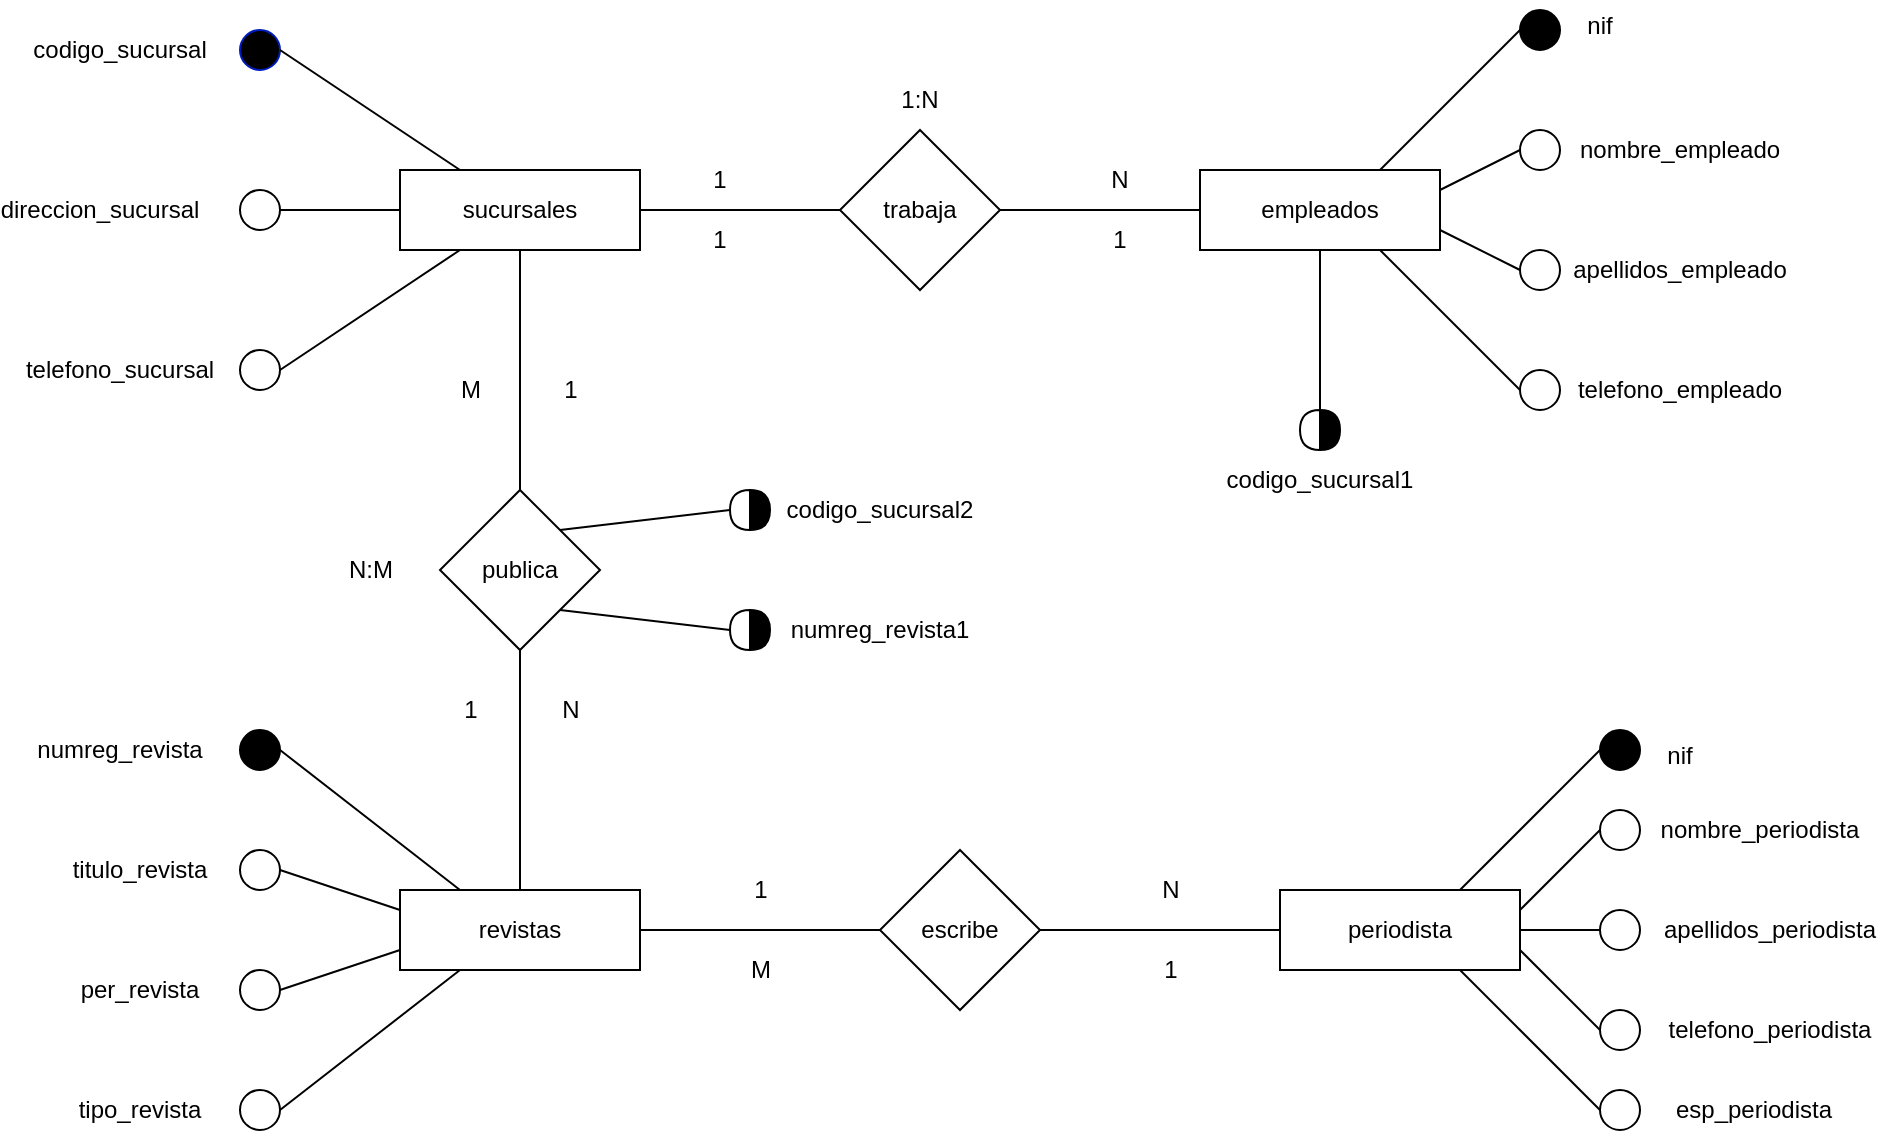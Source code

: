 <mxfile version="20.6.0" type="github">
  <diagram id="6zsOtWT_X8GrvzXxwxW-" name="Página-1">
    <mxGraphModel dx="1477" dy="401" grid="1" gridSize="10" guides="1" tooltips="1" connect="1" arrows="1" fold="1" page="1" pageScale="1" pageWidth="827" pageHeight="1169" math="0" shadow="0">
      <root>
        <mxCell id="0" />
        <mxCell id="1" parent="0" />
        <mxCell id="gMNYxjjWENhNmv2LR7Qf-5" value="sucursales" style="rounded=0;whiteSpace=wrap;html=1;" parent="1" vertex="1">
          <mxGeometry x="120" y="120" width="120" height="40" as="geometry" />
        </mxCell>
        <mxCell id="gMNYxjjWENhNmv2LR7Qf-6" value="" style="ellipse;whiteSpace=wrap;html=1;aspect=fixed;fillColor=#000000;strokeColor=#001DBC;fontColor=#ffffff;" parent="1" vertex="1">
          <mxGeometry x="40" y="50" width="20" height="20" as="geometry" />
        </mxCell>
        <mxCell id="gMNYxjjWENhNmv2LR7Qf-7" value="" style="ellipse;whiteSpace=wrap;html=1;aspect=fixed;" parent="1" vertex="1">
          <mxGeometry x="40" y="130" width="20" height="20" as="geometry" />
        </mxCell>
        <mxCell id="gMNYxjjWENhNmv2LR7Qf-8" value="" style="ellipse;whiteSpace=wrap;html=1;aspect=fixed;" parent="1" vertex="1">
          <mxGeometry x="40" y="210" width="20" height="20" as="geometry" />
        </mxCell>
        <mxCell id="gMNYxjjWENhNmv2LR7Qf-9" value="" style="endArrow=none;html=1;rounded=0;exitX=1;exitY=0.5;exitDx=0;exitDy=0;entryX=0.25;entryY=0;entryDx=0;entryDy=0;" parent="1" source="gMNYxjjWENhNmv2LR7Qf-6" target="gMNYxjjWENhNmv2LR7Qf-5" edge="1">
          <mxGeometry width="50" height="50" relative="1" as="geometry">
            <mxPoint x="390" y="230" as="sourcePoint" />
            <mxPoint x="440" y="180" as="targetPoint" />
          </mxGeometry>
        </mxCell>
        <mxCell id="gMNYxjjWENhNmv2LR7Qf-10" value="" style="endArrow=none;html=1;rounded=0;exitX=1;exitY=0.5;exitDx=0;exitDy=0;entryX=0;entryY=0.5;entryDx=0;entryDy=0;" parent="1" source="gMNYxjjWENhNmv2LR7Qf-7" target="gMNYxjjWENhNmv2LR7Qf-5" edge="1">
          <mxGeometry width="50" height="50" relative="1" as="geometry">
            <mxPoint x="390" y="230" as="sourcePoint" />
            <mxPoint x="440" y="180" as="targetPoint" />
          </mxGeometry>
        </mxCell>
        <mxCell id="gMNYxjjWENhNmv2LR7Qf-11" value="" style="endArrow=none;html=1;rounded=0;exitX=1;exitY=0.5;exitDx=0;exitDy=0;entryX=0.25;entryY=1;entryDx=0;entryDy=0;" parent="1" source="gMNYxjjWENhNmv2LR7Qf-8" target="gMNYxjjWENhNmv2LR7Qf-5" edge="1">
          <mxGeometry width="50" height="50" relative="1" as="geometry">
            <mxPoint x="390" y="230" as="sourcePoint" />
            <mxPoint x="440" y="180" as="targetPoint" />
          </mxGeometry>
        </mxCell>
        <mxCell id="gMNYxjjWENhNmv2LR7Qf-12" value="codigo_sucursal" style="text;html=1;strokeColor=none;fillColor=none;align=center;verticalAlign=middle;whiteSpace=wrap;rounded=0;" parent="1" vertex="1">
          <mxGeometry x="-50" y="45" width="60" height="30" as="geometry" />
        </mxCell>
        <mxCell id="gMNYxjjWENhNmv2LR7Qf-13" value="direccion_sucursal" style="text;html=1;strokeColor=none;fillColor=none;align=center;verticalAlign=middle;whiteSpace=wrap;rounded=0;" parent="1" vertex="1">
          <mxGeometry x="-60" y="125" width="60" height="30" as="geometry" />
        </mxCell>
        <mxCell id="gMNYxjjWENhNmv2LR7Qf-14" value="telefono_sucursal" style="text;html=1;strokeColor=none;fillColor=none;align=center;verticalAlign=middle;whiteSpace=wrap;rounded=0;" parent="1" vertex="1">
          <mxGeometry x="-50" y="205" width="60" height="30" as="geometry" />
        </mxCell>
        <mxCell id="aKfMm3EBDrIE1fahZyFZ-1" value="empleados" style="rounded=0;whiteSpace=wrap;html=1;" parent="1" vertex="1">
          <mxGeometry x="520" y="120" width="120" height="40" as="geometry" />
        </mxCell>
        <mxCell id="aKfMm3EBDrIE1fahZyFZ-6" value="" style="ellipse;whiteSpace=wrap;html=1;aspect=fixed;fillColor=#000000;" parent="1" vertex="1">
          <mxGeometry x="680" y="40" width="20" height="20" as="geometry" />
        </mxCell>
        <mxCell id="aKfMm3EBDrIE1fahZyFZ-7" value="" style="ellipse;whiteSpace=wrap;html=1;aspect=fixed;" parent="1" vertex="1">
          <mxGeometry x="680" y="100" width="20" height="20" as="geometry" />
        </mxCell>
        <mxCell id="aKfMm3EBDrIE1fahZyFZ-15" style="edgeStyle=orthogonalEdgeStyle;rounded=0;orthogonalLoop=1;jettySize=auto;html=1;exitX=1;exitY=0.5;exitDx=0;exitDy=0;" parent="1" source="aKfMm3EBDrIE1fahZyFZ-8" edge="1">
          <mxGeometry relative="1" as="geometry">
            <mxPoint x="690" y="180" as="targetPoint" />
          </mxGeometry>
        </mxCell>
        <mxCell id="aKfMm3EBDrIE1fahZyFZ-8" value="" style="ellipse;whiteSpace=wrap;html=1;aspect=fixed;" parent="1" vertex="1">
          <mxGeometry x="680" y="160" width="20" height="20" as="geometry" />
        </mxCell>
        <mxCell id="aKfMm3EBDrIE1fahZyFZ-9" value="" style="ellipse;whiteSpace=wrap;html=1;aspect=fixed;" parent="1" vertex="1">
          <mxGeometry x="680" y="220" width="20" height="20" as="geometry" />
        </mxCell>
        <mxCell id="aKfMm3EBDrIE1fahZyFZ-10" value="" style="endArrow=none;html=1;rounded=0;entryX=0.75;entryY=0;entryDx=0;entryDy=0;exitX=0;exitY=0.5;exitDx=0;exitDy=0;" parent="1" source="aKfMm3EBDrIE1fahZyFZ-6" target="aKfMm3EBDrIE1fahZyFZ-1" edge="1">
          <mxGeometry width="50" height="50" relative="1" as="geometry">
            <mxPoint x="410" y="260" as="sourcePoint" />
            <mxPoint x="460" y="210" as="targetPoint" />
          </mxGeometry>
        </mxCell>
        <mxCell id="aKfMm3EBDrIE1fahZyFZ-11" value="" style="endArrow=none;html=1;rounded=0;entryX=0;entryY=0.5;entryDx=0;entryDy=0;exitX=1;exitY=0.25;exitDx=0;exitDy=0;" parent="1" source="aKfMm3EBDrIE1fahZyFZ-1" target="aKfMm3EBDrIE1fahZyFZ-7" edge="1">
          <mxGeometry width="50" height="50" relative="1" as="geometry">
            <mxPoint x="410" y="260" as="sourcePoint" />
            <mxPoint x="460" y="210" as="targetPoint" />
          </mxGeometry>
        </mxCell>
        <mxCell id="aKfMm3EBDrIE1fahZyFZ-12" value="" style="endArrow=none;html=1;rounded=0;entryX=0;entryY=0.5;entryDx=0;entryDy=0;exitX=1;exitY=0.75;exitDx=0;exitDy=0;" parent="1" source="aKfMm3EBDrIE1fahZyFZ-1" target="aKfMm3EBDrIE1fahZyFZ-8" edge="1">
          <mxGeometry width="50" height="50" relative="1" as="geometry">
            <mxPoint x="410" y="260" as="sourcePoint" />
            <mxPoint x="460" y="210" as="targetPoint" />
          </mxGeometry>
        </mxCell>
        <mxCell id="aKfMm3EBDrIE1fahZyFZ-13" value="" style="endArrow=none;html=1;rounded=0;entryX=0;entryY=0.5;entryDx=0;entryDy=0;exitX=0.75;exitY=1;exitDx=0;exitDy=0;" parent="1" source="aKfMm3EBDrIE1fahZyFZ-1" target="aKfMm3EBDrIE1fahZyFZ-9" edge="1">
          <mxGeometry width="50" height="50" relative="1" as="geometry">
            <mxPoint x="410" y="260" as="sourcePoint" />
            <mxPoint x="460" y="210" as="targetPoint" />
          </mxGeometry>
        </mxCell>
        <mxCell id="aKfMm3EBDrIE1fahZyFZ-20" value="nif" style="text;html=1;strokeColor=none;fillColor=none;align=center;verticalAlign=middle;whiteSpace=wrap;rounded=0;" parent="1" vertex="1">
          <mxGeometry x="705" y="35" width="30" height="25" as="geometry" />
        </mxCell>
        <mxCell id="aKfMm3EBDrIE1fahZyFZ-21" value="nombre_empleado" style="text;html=1;strokeColor=none;fillColor=none;align=center;verticalAlign=middle;whiteSpace=wrap;rounded=0;" parent="1" vertex="1">
          <mxGeometry x="730" y="95" width="60" height="30" as="geometry" />
        </mxCell>
        <mxCell id="aKfMm3EBDrIE1fahZyFZ-22" value="apellidos_empleado" style="text;html=1;strokeColor=none;fillColor=none;align=center;verticalAlign=middle;whiteSpace=wrap;rounded=0;" parent="1" vertex="1">
          <mxGeometry x="730" y="155" width="60" height="30" as="geometry" />
        </mxCell>
        <mxCell id="aKfMm3EBDrIE1fahZyFZ-23" value="telefono_empleado" style="text;html=1;strokeColor=none;fillColor=none;align=center;verticalAlign=middle;whiteSpace=wrap;rounded=0;" parent="1" vertex="1">
          <mxGeometry x="730" y="215" width="60" height="30" as="geometry" />
        </mxCell>
        <mxCell id="aKfMm3EBDrIE1fahZyFZ-24" value="trabaja" style="rhombus;whiteSpace=wrap;html=1;" parent="1" vertex="1">
          <mxGeometry x="340" y="100" width="80" height="80" as="geometry" />
        </mxCell>
        <mxCell id="aKfMm3EBDrIE1fahZyFZ-25" value="" style="endArrow=none;html=1;rounded=0;entryX=0;entryY=0.5;entryDx=0;entryDy=0;exitX=1;exitY=0.5;exitDx=0;exitDy=0;" parent="1" source="aKfMm3EBDrIE1fahZyFZ-24" target="aKfMm3EBDrIE1fahZyFZ-1" edge="1">
          <mxGeometry width="50" height="50" relative="1" as="geometry">
            <mxPoint x="410" y="260" as="sourcePoint" />
            <mxPoint x="460" y="210" as="targetPoint" />
          </mxGeometry>
        </mxCell>
        <mxCell id="aKfMm3EBDrIE1fahZyFZ-26" value="" style="endArrow=none;html=1;rounded=0;exitX=1;exitY=0.5;exitDx=0;exitDy=0;" parent="1" source="gMNYxjjWENhNmv2LR7Qf-5" target="aKfMm3EBDrIE1fahZyFZ-24" edge="1">
          <mxGeometry width="50" height="50" relative="1" as="geometry">
            <mxPoint x="410" y="260" as="sourcePoint" />
            <mxPoint x="460" y="210" as="targetPoint" />
          </mxGeometry>
        </mxCell>
        <mxCell id="aKfMm3EBDrIE1fahZyFZ-27" value="1" style="text;html=1;strokeColor=none;fillColor=none;align=center;verticalAlign=middle;whiteSpace=wrap;rounded=0;" parent="1" vertex="1">
          <mxGeometry x="250" y="110" width="60" height="30" as="geometry" />
        </mxCell>
        <mxCell id="aKfMm3EBDrIE1fahZyFZ-28" value="N" style="text;html=1;strokeColor=none;fillColor=none;align=center;verticalAlign=middle;whiteSpace=wrap;rounded=0;" parent="1" vertex="1">
          <mxGeometry x="450" y="110" width="60" height="30" as="geometry" />
        </mxCell>
        <mxCell id="aKfMm3EBDrIE1fahZyFZ-29" value="1" style="text;html=1;strokeColor=none;fillColor=none;align=center;verticalAlign=middle;whiteSpace=wrap;rounded=0;" parent="1" vertex="1">
          <mxGeometry x="450" y="140" width="60" height="30" as="geometry" />
        </mxCell>
        <mxCell id="aKfMm3EBDrIE1fahZyFZ-30" value="1" style="text;html=1;strokeColor=none;fillColor=none;align=center;verticalAlign=middle;whiteSpace=wrap;rounded=0;" parent="1" vertex="1">
          <mxGeometry x="250" y="140" width="60" height="30" as="geometry" />
        </mxCell>
        <mxCell id="aKfMm3EBDrIE1fahZyFZ-31" value="1:N" style="text;html=1;strokeColor=none;fillColor=none;align=center;verticalAlign=middle;whiteSpace=wrap;rounded=0;" parent="1" vertex="1">
          <mxGeometry x="350" y="70" width="60" height="30" as="geometry" />
        </mxCell>
        <mxCell id="aKfMm3EBDrIE1fahZyFZ-32" value="publica" style="rhombus;whiteSpace=wrap;html=1;" parent="1" vertex="1">
          <mxGeometry x="140" y="280" width="80" height="80" as="geometry" />
        </mxCell>
        <mxCell id="aKfMm3EBDrIE1fahZyFZ-33" value="" style="endArrow=none;html=1;rounded=0;entryX=0.5;entryY=1;entryDx=0;entryDy=0;" parent="1" source="aKfMm3EBDrIE1fahZyFZ-32" target="gMNYxjjWENhNmv2LR7Qf-5" edge="1">
          <mxGeometry width="50" height="50" relative="1" as="geometry">
            <mxPoint x="250" y="360" as="sourcePoint" />
            <mxPoint x="300" y="310" as="targetPoint" />
          </mxGeometry>
        </mxCell>
        <mxCell id="aKfMm3EBDrIE1fahZyFZ-34" value="revistas" style="rounded=0;whiteSpace=wrap;html=1;" parent="1" vertex="1">
          <mxGeometry x="120" y="480" width="120" height="40" as="geometry" />
        </mxCell>
        <mxCell id="aKfMm3EBDrIE1fahZyFZ-35" value="" style="endArrow=none;html=1;rounded=0;entryX=0.5;entryY=1;entryDx=0;entryDy=0;exitX=0.5;exitY=0;exitDx=0;exitDy=0;" parent="1" source="aKfMm3EBDrIE1fahZyFZ-34" target="aKfMm3EBDrIE1fahZyFZ-32" edge="1">
          <mxGeometry width="50" height="50" relative="1" as="geometry">
            <mxPoint x="250" y="360" as="sourcePoint" />
            <mxPoint x="300" y="310" as="targetPoint" />
          </mxGeometry>
        </mxCell>
        <mxCell id="aKfMm3EBDrIE1fahZyFZ-36" value="" style="shape=or;whiteSpace=wrap;html=1;fillColor=#000000;" parent="1" vertex="1">
          <mxGeometry x="580" y="240" width="10" height="20" as="geometry" />
        </mxCell>
        <mxCell id="aKfMm3EBDrIE1fahZyFZ-37" value="" style="shape=or;whiteSpace=wrap;html=1;rotation=-180;" parent="1" vertex="1">
          <mxGeometry x="570" y="240" width="10" height="20" as="geometry" />
        </mxCell>
        <mxCell id="aKfMm3EBDrIE1fahZyFZ-39" value="codigo_sucursal1" style="text;html=1;strokeColor=none;fillColor=none;align=center;verticalAlign=middle;whiteSpace=wrap;rounded=0;" parent="1" vertex="1">
          <mxGeometry x="550" y="260" width="60" height="30" as="geometry" />
        </mxCell>
        <mxCell id="aKfMm3EBDrIE1fahZyFZ-40" value="" style="ellipse;whiteSpace=wrap;html=1;aspect=fixed;fillColor=#000000;" parent="1" vertex="1">
          <mxGeometry x="40" y="400" width="20" height="20" as="geometry" />
        </mxCell>
        <mxCell id="aKfMm3EBDrIE1fahZyFZ-41" value="" style="ellipse;whiteSpace=wrap;html=1;aspect=fixed;" parent="1" vertex="1">
          <mxGeometry x="40" y="460" width="20" height="20" as="geometry" />
        </mxCell>
        <mxCell id="aKfMm3EBDrIE1fahZyFZ-42" value="" style="ellipse;whiteSpace=wrap;html=1;aspect=fixed;" parent="1" vertex="1">
          <mxGeometry x="40" y="520" width="20" height="20" as="geometry" />
        </mxCell>
        <mxCell id="aKfMm3EBDrIE1fahZyFZ-43" value="" style="ellipse;whiteSpace=wrap;html=1;aspect=fixed;" parent="1" vertex="1">
          <mxGeometry x="40" y="580" width="20" height="20" as="geometry" />
        </mxCell>
        <mxCell id="aKfMm3EBDrIE1fahZyFZ-44" value="numreg_revista" style="text;html=1;strokeColor=none;fillColor=none;align=center;verticalAlign=middle;whiteSpace=wrap;rounded=0;" parent="1" vertex="1">
          <mxGeometry x="-50" y="395" width="60" height="30" as="geometry" />
        </mxCell>
        <mxCell id="aKfMm3EBDrIE1fahZyFZ-45" value="titulo_revista" style="text;html=1;strokeColor=none;fillColor=none;align=center;verticalAlign=middle;whiteSpace=wrap;rounded=0;" parent="1" vertex="1">
          <mxGeometry x="-40" y="455" width="60" height="30" as="geometry" />
        </mxCell>
        <mxCell id="aKfMm3EBDrIE1fahZyFZ-49" value="per_revista" style="text;html=1;strokeColor=none;fillColor=none;align=center;verticalAlign=middle;whiteSpace=wrap;rounded=0;" parent="1" vertex="1">
          <mxGeometry x="-40" y="515" width="60" height="30" as="geometry" />
        </mxCell>
        <mxCell id="aKfMm3EBDrIE1fahZyFZ-50" value="tipo_revista" style="text;html=1;strokeColor=none;fillColor=none;align=center;verticalAlign=middle;whiteSpace=wrap;rounded=0;" parent="1" vertex="1">
          <mxGeometry x="-40" y="575" width="60" height="30" as="geometry" />
        </mxCell>
        <mxCell id="aKfMm3EBDrIE1fahZyFZ-51" value="" style="endArrow=none;html=1;rounded=0;exitX=1;exitY=0.5;exitDx=0;exitDy=0;" parent="1" source="aKfMm3EBDrIE1fahZyFZ-40" edge="1">
          <mxGeometry width="50" height="50" relative="1" as="geometry">
            <mxPoint x="250" y="360" as="sourcePoint" />
            <mxPoint x="150" y="480" as="targetPoint" />
          </mxGeometry>
        </mxCell>
        <mxCell id="aKfMm3EBDrIE1fahZyFZ-52" value="" style="endArrow=none;html=1;rounded=0;exitX=1;exitY=0.5;exitDx=0;exitDy=0;entryX=0;entryY=0.25;entryDx=0;entryDy=0;" parent="1" source="aKfMm3EBDrIE1fahZyFZ-41" target="aKfMm3EBDrIE1fahZyFZ-34" edge="1">
          <mxGeometry width="50" height="50" relative="1" as="geometry">
            <mxPoint x="250" y="360" as="sourcePoint" />
            <mxPoint x="300" y="310" as="targetPoint" />
          </mxGeometry>
        </mxCell>
        <mxCell id="aKfMm3EBDrIE1fahZyFZ-53" value="" style="endArrow=none;html=1;rounded=0;exitX=1;exitY=0.5;exitDx=0;exitDy=0;entryX=0;entryY=0.75;entryDx=0;entryDy=0;" parent="1" source="aKfMm3EBDrIE1fahZyFZ-42" target="aKfMm3EBDrIE1fahZyFZ-34" edge="1">
          <mxGeometry width="50" height="50" relative="1" as="geometry">
            <mxPoint x="250" y="360" as="sourcePoint" />
            <mxPoint x="300" y="310" as="targetPoint" />
          </mxGeometry>
        </mxCell>
        <mxCell id="aKfMm3EBDrIE1fahZyFZ-54" value="" style="endArrow=none;html=1;rounded=0;exitX=1;exitY=0.5;exitDx=0;exitDy=0;entryX=0.25;entryY=1;entryDx=0;entryDy=0;" parent="1" source="aKfMm3EBDrIE1fahZyFZ-43" target="aKfMm3EBDrIE1fahZyFZ-34" edge="1">
          <mxGeometry width="50" height="50" relative="1" as="geometry">
            <mxPoint x="250" y="360" as="sourcePoint" />
            <mxPoint x="300" y="310" as="targetPoint" />
          </mxGeometry>
        </mxCell>
        <mxCell id="aKfMm3EBDrIE1fahZyFZ-55" value="1" style="text;html=1;align=center;verticalAlign=middle;resizable=0;points=[];autosize=1;strokeColor=none;fillColor=none;" parent="1" vertex="1">
          <mxGeometry x="190" y="215" width="30" height="30" as="geometry" />
        </mxCell>
        <mxCell id="aKfMm3EBDrIE1fahZyFZ-56" value="N" style="text;html=1;align=center;verticalAlign=middle;resizable=0;points=[];autosize=1;strokeColor=none;fillColor=none;" parent="1" vertex="1">
          <mxGeometry x="190" y="375" width="30" height="30" as="geometry" />
        </mxCell>
        <mxCell id="aKfMm3EBDrIE1fahZyFZ-57" value="1" style="text;html=1;align=center;verticalAlign=middle;resizable=0;points=[];autosize=1;strokeColor=none;fillColor=none;" parent="1" vertex="1">
          <mxGeometry x="140" y="375" width="30" height="30" as="geometry" />
        </mxCell>
        <mxCell id="aKfMm3EBDrIE1fahZyFZ-58" value="M" style="text;html=1;align=center;verticalAlign=middle;resizable=0;points=[];autosize=1;strokeColor=none;fillColor=none;" parent="1" vertex="1">
          <mxGeometry x="140" y="215" width="30" height="30" as="geometry" />
        </mxCell>
        <mxCell id="aKfMm3EBDrIE1fahZyFZ-59" value="N:M" style="text;html=1;align=center;verticalAlign=middle;resizable=0;points=[];autosize=1;strokeColor=none;fillColor=none;" parent="1" vertex="1">
          <mxGeometry x="80" y="305" width="50" height="30" as="geometry" />
        </mxCell>
        <mxCell id="aKfMm3EBDrIE1fahZyFZ-60" value="" style="shape=or;whiteSpace=wrap;html=1;fillColor=#000000;" parent="1" vertex="1">
          <mxGeometry x="295" y="280" width="10" height="20" as="geometry" />
        </mxCell>
        <mxCell id="aKfMm3EBDrIE1fahZyFZ-61" value="" style="shape=or;whiteSpace=wrap;html=1;rotation=-180;" parent="1" vertex="1">
          <mxGeometry x="285" y="280" width="10" height="20" as="geometry" />
        </mxCell>
        <mxCell id="aKfMm3EBDrIE1fahZyFZ-62" value="codigo_sucursal2" style="text;html=1;strokeColor=none;fillColor=none;align=center;verticalAlign=middle;whiteSpace=wrap;rounded=0;" parent="1" vertex="1">
          <mxGeometry x="330" y="275" width="60" height="30" as="geometry" />
        </mxCell>
        <mxCell id="2yVKXxKt472AUoF-M2C5-1" value="" style="endArrow=none;html=1;rounded=0;entryX=0.5;entryY=1;entryDx=0;entryDy=0;" edge="1" parent="1" target="aKfMm3EBDrIE1fahZyFZ-1">
          <mxGeometry width="50" height="50" relative="1" as="geometry">
            <mxPoint x="580" y="250" as="sourcePoint" />
            <mxPoint x="450" y="280" as="targetPoint" />
          </mxGeometry>
        </mxCell>
        <mxCell id="2yVKXxKt472AUoF-M2C5-3" value="" style="shape=or;whiteSpace=wrap;html=1;rotation=-180;" vertex="1" parent="1">
          <mxGeometry x="285" y="340" width="10" height="20" as="geometry" />
        </mxCell>
        <mxCell id="2yVKXxKt472AUoF-M2C5-4" value="" style="shape=or;whiteSpace=wrap;html=1;fillColor=#000000;" vertex="1" parent="1">
          <mxGeometry x="295" y="340" width="10" height="20" as="geometry" />
        </mxCell>
        <mxCell id="2yVKXxKt472AUoF-M2C5-5" value="numreg_revista1" style="text;html=1;strokeColor=none;fillColor=none;align=center;verticalAlign=middle;whiteSpace=wrap;rounded=0;" vertex="1" parent="1">
          <mxGeometry x="330" y="335" width="60" height="30" as="geometry" />
        </mxCell>
        <mxCell id="2yVKXxKt472AUoF-M2C5-6" value="" style="endArrow=none;html=1;rounded=0;entryX=1;entryY=0.5;entryDx=0;entryDy=0;entryPerimeter=0;exitX=1;exitY=0;exitDx=0;exitDy=0;" edge="1" parent="1" source="aKfMm3EBDrIE1fahZyFZ-32" target="aKfMm3EBDrIE1fahZyFZ-61">
          <mxGeometry width="50" height="50" relative="1" as="geometry">
            <mxPoint x="260" y="390" as="sourcePoint" />
            <mxPoint x="310" y="340" as="targetPoint" />
          </mxGeometry>
        </mxCell>
        <mxCell id="2yVKXxKt472AUoF-M2C5-7" value="" style="endArrow=none;html=1;rounded=0;exitX=1;exitY=1;exitDx=0;exitDy=0;entryX=1;entryY=0.5;entryDx=0;entryDy=0;entryPerimeter=0;" edge="1" parent="1" source="aKfMm3EBDrIE1fahZyFZ-32" target="2yVKXxKt472AUoF-M2C5-3">
          <mxGeometry width="50" height="50" relative="1" as="geometry">
            <mxPoint x="260" y="390" as="sourcePoint" />
            <mxPoint x="310" y="340" as="targetPoint" />
          </mxGeometry>
        </mxCell>
        <mxCell id="2yVKXxKt472AUoF-M2C5-8" value="periodista" style="rounded=0;whiteSpace=wrap;html=1;" vertex="1" parent="1">
          <mxGeometry x="560" y="480" width="120" height="40" as="geometry" />
        </mxCell>
        <mxCell id="2yVKXxKt472AUoF-M2C5-9" value="" style="ellipse;whiteSpace=wrap;html=1;aspect=fixed;fillColor=#000000;" vertex="1" parent="1">
          <mxGeometry x="720" y="400" width="20" height="20" as="geometry" />
        </mxCell>
        <mxCell id="2yVKXxKt472AUoF-M2C5-10" value="" style="ellipse;whiteSpace=wrap;html=1;aspect=fixed;" vertex="1" parent="1">
          <mxGeometry x="720" y="440" width="20" height="20" as="geometry" />
        </mxCell>
        <mxCell id="2yVKXxKt472AUoF-M2C5-12" value="" style="ellipse;whiteSpace=wrap;html=1;aspect=fixed;" vertex="1" parent="1">
          <mxGeometry x="720" y="490" width="20" height="20" as="geometry" />
        </mxCell>
        <mxCell id="2yVKXxKt472AUoF-M2C5-13" value="" style="ellipse;whiteSpace=wrap;html=1;aspect=fixed;" vertex="1" parent="1">
          <mxGeometry x="720" y="540" width="20" height="20" as="geometry" />
        </mxCell>
        <mxCell id="2yVKXxKt472AUoF-M2C5-14" value="" style="endArrow=none;html=1;rounded=0;exitX=0;exitY=0.5;exitDx=0;exitDy=0;" edge="1" parent="1" source="2yVKXxKt472AUoF-M2C5-9">
          <mxGeometry width="50" height="50" relative="1" as="geometry">
            <mxPoint x="450" y="625" as="sourcePoint" />
            <mxPoint x="650" y="480" as="targetPoint" />
          </mxGeometry>
        </mxCell>
        <mxCell id="2yVKXxKt472AUoF-M2C5-15" value="" style="endArrow=none;html=1;rounded=0;entryX=0;entryY=0.5;entryDx=0;entryDy=0;exitX=1;exitY=0.25;exitDx=0;exitDy=0;" edge="1" parent="1" source="2yVKXxKt472AUoF-M2C5-8" target="2yVKXxKt472AUoF-M2C5-10">
          <mxGeometry width="50" height="50" relative="1" as="geometry">
            <mxPoint x="450" y="625" as="sourcePoint" />
            <mxPoint x="500" y="575" as="targetPoint" />
          </mxGeometry>
        </mxCell>
        <mxCell id="2yVKXxKt472AUoF-M2C5-16" value="" style="endArrow=none;html=1;rounded=0;entryX=0;entryY=0.5;entryDx=0;entryDy=0;exitX=1;exitY=0.5;exitDx=0;exitDy=0;" edge="1" parent="1" source="2yVKXxKt472AUoF-M2C5-8" target="2yVKXxKt472AUoF-M2C5-12">
          <mxGeometry width="50" height="50" relative="1" as="geometry">
            <mxPoint x="450" y="625" as="sourcePoint" />
            <mxPoint x="500" y="575" as="targetPoint" />
          </mxGeometry>
        </mxCell>
        <mxCell id="2yVKXxKt472AUoF-M2C5-17" value="" style="endArrow=none;html=1;rounded=0;entryX=0;entryY=0.5;entryDx=0;entryDy=0;exitX=1;exitY=0.75;exitDx=0;exitDy=0;" edge="1" parent="1" source="2yVKXxKt472AUoF-M2C5-8" target="2yVKXxKt472AUoF-M2C5-13">
          <mxGeometry width="50" height="50" relative="1" as="geometry">
            <mxPoint x="450" y="625" as="sourcePoint" />
            <mxPoint x="500" y="575" as="targetPoint" />
          </mxGeometry>
        </mxCell>
        <mxCell id="2yVKXxKt472AUoF-M2C5-18" value="nif" style="text;html=1;strokeColor=none;fillColor=none;align=center;verticalAlign=middle;whiteSpace=wrap;rounded=0;" vertex="1" parent="1">
          <mxGeometry x="745" y="400" width="30" height="25" as="geometry" />
        </mxCell>
        <mxCell id="2yVKXxKt472AUoF-M2C5-19" value="nombre_periodista" style="text;html=1;strokeColor=none;fillColor=none;align=center;verticalAlign=middle;whiteSpace=wrap;rounded=0;" vertex="1" parent="1">
          <mxGeometry x="770" y="435" width="60" height="30" as="geometry" />
        </mxCell>
        <mxCell id="2yVKXxKt472AUoF-M2C5-20" value="apellidos_periodista" style="text;html=1;strokeColor=none;fillColor=none;align=center;verticalAlign=middle;whiteSpace=wrap;rounded=0;" vertex="1" parent="1">
          <mxGeometry x="775" y="485" width="60" height="30" as="geometry" />
        </mxCell>
        <mxCell id="2yVKXxKt472AUoF-M2C5-21" value="telefono_periodista" style="text;html=1;strokeColor=none;fillColor=none;align=center;verticalAlign=middle;whiteSpace=wrap;rounded=0;" vertex="1" parent="1">
          <mxGeometry x="775" y="535" width="60" height="30" as="geometry" />
        </mxCell>
        <mxCell id="2yVKXxKt472AUoF-M2C5-26" value="escribe" style="rhombus;whiteSpace=wrap;html=1;" vertex="1" parent="1">
          <mxGeometry x="360" y="460" width="80" height="80" as="geometry" />
        </mxCell>
        <mxCell id="2yVKXxKt472AUoF-M2C5-27" value="" style="endArrow=none;html=1;rounded=0;exitX=1;exitY=0.5;exitDx=0;exitDy=0;entryX=0;entryY=0.5;entryDx=0;entryDy=0;" edge="1" parent="1" source="aKfMm3EBDrIE1fahZyFZ-34" target="2yVKXxKt472AUoF-M2C5-26">
          <mxGeometry width="50" height="50" relative="1" as="geometry">
            <mxPoint x="360" y="430" as="sourcePoint" />
            <mxPoint x="410" y="380" as="targetPoint" />
          </mxGeometry>
        </mxCell>
        <mxCell id="2yVKXxKt472AUoF-M2C5-28" value="" style="endArrow=none;html=1;rounded=0;exitX=1;exitY=0.5;exitDx=0;exitDy=0;entryX=0;entryY=0.5;entryDx=0;entryDy=0;" edge="1" parent="1" source="2yVKXxKt472AUoF-M2C5-26" target="2yVKXxKt472AUoF-M2C5-8">
          <mxGeometry width="50" height="50" relative="1" as="geometry">
            <mxPoint x="360" y="430" as="sourcePoint" />
            <mxPoint x="410" y="380" as="targetPoint" />
          </mxGeometry>
        </mxCell>
        <mxCell id="2yVKXxKt472AUoF-M2C5-31" value="" style="ellipse;whiteSpace=wrap;html=1;aspect=fixed;" vertex="1" parent="1">
          <mxGeometry x="720" y="580" width="20" height="20" as="geometry" />
        </mxCell>
        <mxCell id="2yVKXxKt472AUoF-M2C5-32" value="" style="endArrow=none;html=1;rounded=0;entryX=0.75;entryY=1;entryDx=0;entryDy=0;exitX=0;exitY=0.5;exitDx=0;exitDy=0;" edge="1" parent="1" source="2yVKXxKt472AUoF-M2C5-31" target="2yVKXxKt472AUoF-M2C5-8">
          <mxGeometry width="50" height="50" relative="1" as="geometry">
            <mxPoint x="700" y="600" as="sourcePoint" />
            <mxPoint x="720" y="520" as="targetPoint" />
          </mxGeometry>
        </mxCell>
        <mxCell id="2yVKXxKt472AUoF-M2C5-33" value="esp_periodista" style="text;html=1;strokeColor=none;fillColor=none;align=center;verticalAlign=middle;whiteSpace=wrap;rounded=0;" vertex="1" parent="1">
          <mxGeometry x="767" y="575" width="60" height="30" as="geometry" />
        </mxCell>
        <mxCell id="2yVKXxKt472AUoF-M2C5-34" value="1" style="text;html=1;align=center;verticalAlign=middle;resizable=0;points=[];autosize=1;strokeColor=none;fillColor=none;" vertex="1" parent="1">
          <mxGeometry x="285" y="465" width="30" height="30" as="geometry" />
        </mxCell>
        <mxCell id="2yVKXxKt472AUoF-M2C5-35" value="1" style="text;html=1;align=center;verticalAlign=middle;resizable=0;points=[];autosize=1;strokeColor=none;fillColor=none;" vertex="1" parent="1">
          <mxGeometry x="490" y="505" width="30" height="30" as="geometry" />
        </mxCell>
        <mxCell id="2yVKXxKt472AUoF-M2C5-36" value="N" style="text;html=1;align=center;verticalAlign=middle;resizable=0;points=[];autosize=1;strokeColor=none;fillColor=none;" vertex="1" parent="1">
          <mxGeometry x="490" y="465" width="30" height="30" as="geometry" />
        </mxCell>
        <mxCell id="2yVKXxKt472AUoF-M2C5-37" value="M" style="text;html=1;align=center;verticalAlign=middle;resizable=0;points=[];autosize=1;strokeColor=none;fillColor=none;" vertex="1" parent="1">
          <mxGeometry x="285" y="505" width="30" height="30" as="geometry" />
        </mxCell>
      </root>
    </mxGraphModel>
  </diagram>
</mxfile>
